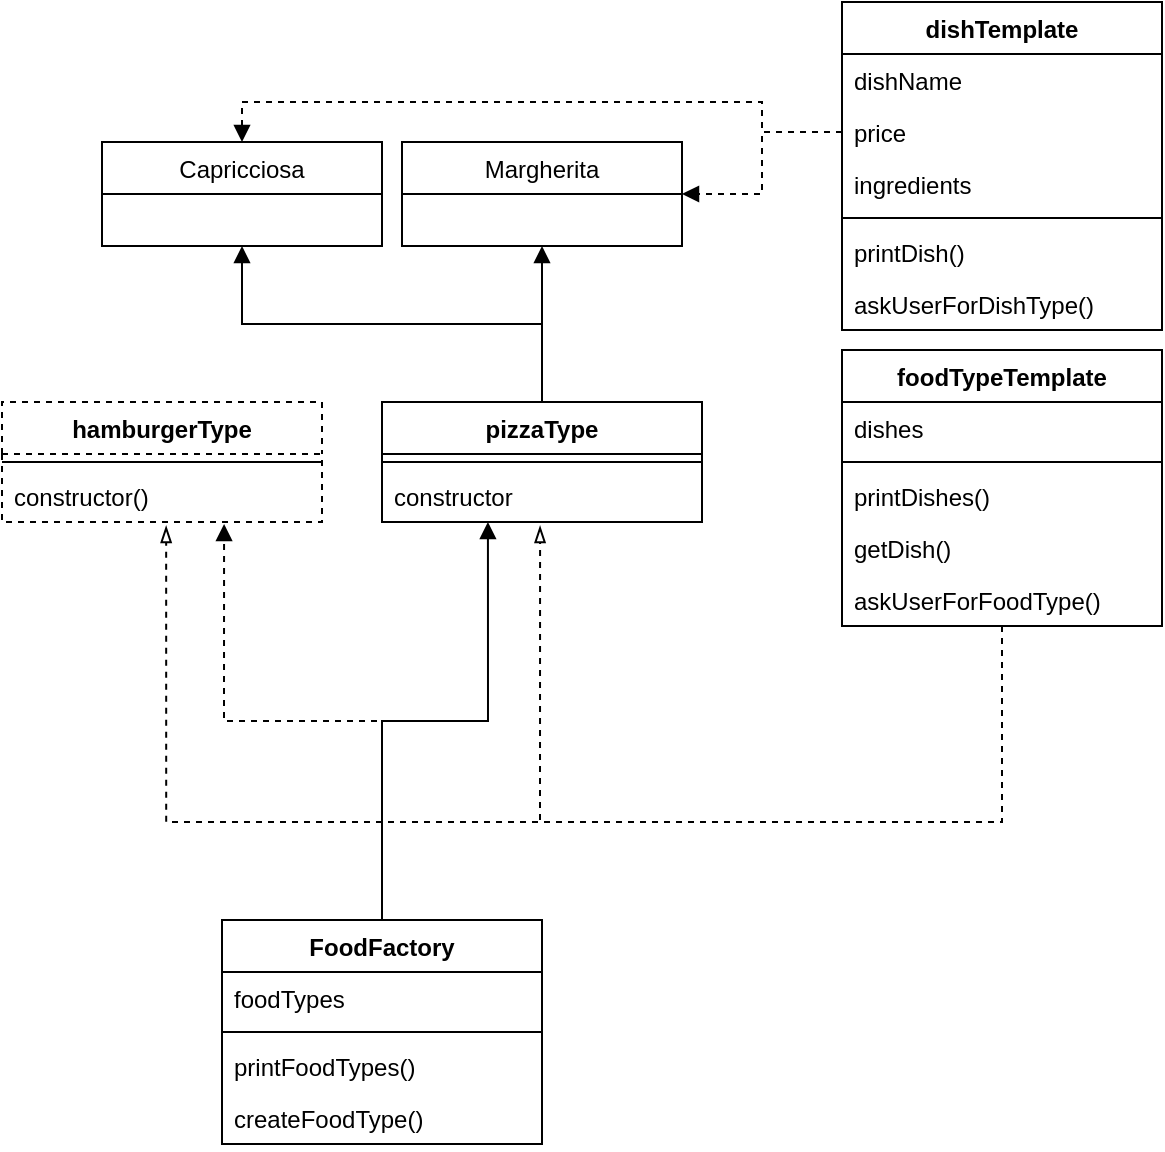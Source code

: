 <mxfile version="13.7.9" type="device"><diagram id="C5RBs43oDa-KdzZeNtuy" name="Page-1"><mxGraphModel dx="1422" dy="822" grid="1" gridSize="10" guides="1" tooltips="1" connect="1" arrows="1" fold="1" page="1" pageScale="1" pageWidth="827" pageHeight="1169" math="0" shadow="0"><root><mxCell id="WIyWlLk6GJQsqaUBKTNV-0"/><mxCell id="WIyWlLk6GJQsqaUBKTNV-1" parent="WIyWlLk6GJQsqaUBKTNV-0"/><mxCell id="OWBhrWrHPRHPCyyj8bG4-45" style="edgeStyle=orthogonalEdgeStyle;rounded=0;orthogonalLoop=1;jettySize=auto;html=1;entryX=0.5;entryY=1;entryDx=0;entryDy=0;endArrow=block;endFill=1;" parent="WIyWlLk6GJQsqaUBKTNV-1" source="OWBhrWrHPRHPCyyj8bG4-25" target="OWBhrWrHPRHPCyyj8bG4-40" edge="1"><mxGeometry relative="1" as="geometry"/></mxCell><mxCell id="OWBhrWrHPRHPCyyj8bG4-48" style="edgeStyle=orthogonalEdgeStyle;rounded=0;orthogonalLoop=1;jettySize=auto;html=1;entryX=0.5;entryY=1;entryDx=0;entryDy=0;endArrow=block;endFill=1;" parent="WIyWlLk6GJQsqaUBKTNV-1" source="OWBhrWrHPRHPCyyj8bG4-25" target="OWBhrWrHPRHPCyyj8bG4-46" edge="1"><mxGeometry relative="1" as="geometry"/></mxCell><mxCell id="OWBhrWrHPRHPCyyj8bG4-25" value="pizzaType" style="swimlane;fontStyle=1;align=center;verticalAlign=top;childLayout=stackLayout;horizontal=1;startSize=26;horizontalStack=0;resizeParent=1;resizeParentMax=0;resizeLast=0;collapsible=1;marginBottom=0;" parent="WIyWlLk6GJQsqaUBKTNV-1" vertex="1"><mxGeometry x="280" y="270" width="160" height="60" as="geometry"/></mxCell><mxCell id="OWBhrWrHPRHPCyyj8bG4-27" value="" style="line;strokeWidth=1;fillColor=none;align=left;verticalAlign=middle;spacingTop=-1;spacingLeft=3;spacingRight=3;rotatable=0;labelPosition=right;points=[];portConstraint=eastwest;" parent="OWBhrWrHPRHPCyyj8bG4-25" vertex="1"><mxGeometry y="26" width="160" height="8" as="geometry"/></mxCell><mxCell id="OWBhrWrHPRHPCyyj8bG4-28" value="constructor" style="text;strokeColor=none;fillColor=none;align=left;verticalAlign=top;spacingLeft=4;spacingRight=4;overflow=hidden;rotatable=0;points=[[0,0.5],[1,0.5]];portConstraint=eastwest;" parent="OWBhrWrHPRHPCyyj8bG4-25" vertex="1"><mxGeometry y="34" width="160" height="26" as="geometry"/></mxCell><mxCell id="OWBhrWrHPRHPCyyj8bG4-21" value="hamburgerType" style="swimlane;fontStyle=1;align=center;verticalAlign=top;childLayout=stackLayout;horizontal=1;startSize=26;horizontalStack=0;resizeParent=1;resizeParentMax=0;resizeLast=0;collapsible=1;marginBottom=0;dashed=1;" parent="WIyWlLk6GJQsqaUBKTNV-1" vertex="1"><mxGeometry x="90" y="270" width="160" height="60" as="geometry"/></mxCell><mxCell id="OWBhrWrHPRHPCyyj8bG4-23" value="" style="line;strokeWidth=1;fillColor=none;align=left;verticalAlign=middle;spacingTop=-1;spacingLeft=3;spacingRight=3;rotatable=0;labelPosition=right;points=[];portConstraint=eastwest;" parent="OWBhrWrHPRHPCyyj8bG4-21" vertex="1"><mxGeometry y="26" width="160" height="8" as="geometry"/></mxCell><mxCell id="OWBhrWrHPRHPCyyj8bG4-24" value="constructor()" style="text;strokeColor=none;fillColor=none;align=left;verticalAlign=top;spacingLeft=4;spacingRight=4;overflow=hidden;rotatable=0;points=[[0,0.5],[1,0.5]];portConstraint=eastwest;" parent="OWBhrWrHPRHPCyyj8bG4-21" vertex="1"><mxGeometry y="34" width="160" height="26" as="geometry"/></mxCell><mxCell id="OWBhrWrHPRHPCyyj8bG4-29" style="edgeStyle=orthogonalEdgeStyle;rounded=0;orthogonalLoop=1;jettySize=auto;html=1;entryX=0.494;entryY=1.077;entryDx=0;entryDy=0;entryPerimeter=0;dashed=1;endArrow=blockThin;endFill=0;" parent="WIyWlLk6GJQsqaUBKTNV-1" source="OWBhrWrHPRHPCyyj8bG4-14" target="OWBhrWrHPRHPCyyj8bG4-28" edge="1"><mxGeometry relative="1" as="geometry"><mxPoint x="590" y="520" as="targetPoint"/><Array as="points"><mxPoint x="590" y="480"/><mxPoint x="359" y="480"/></Array></mxGeometry></mxCell><mxCell id="OWBhrWrHPRHPCyyj8bG4-30" style="edgeStyle=orthogonalEdgeStyle;rounded=0;orthogonalLoop=1;jettySize=auto;html=1;entryX=0.513;entryY=1.077;entryDx=0;entryDy=0;entryPerimeter=0;dashed=1;endArrow=blockThin;endFill=0;" parent="WIyWlLk6GJQsqaUBKTNV-1" source="OWBhrWrHPRHPCyyj8bG4-14" target="OWBhrWrHPRHPCyyj8bG4-24" edge="1"><mxGeometry relative="1" as="geometry"><mxPoint x="590" y="550" as="targetPoint"/><Array as="points"><mxPoint x="590" y="480"/><mxPoint x="172" y="480"/></Array></mxGeometry></mxCell><mxCell id="OWBhrWrHPRHPCyyj8bG4-14" value="foodTypeTemplate" style="swimlane;fontStyle=1;align=center;verticalAlign=top;childLayout=stackLayout;horizontal=1;startSize=26;horizontalStack=0;resizeParent=1;resizeParentMax=0;resizeLast=0;collapsible=1;marginBottom=0;" parent="WIyWlLk6GJQsqaUBKTNV-1" vertex="1"><mxGeometry x="510" y="244" width="160" height="138" as="geometry"/></mxCell><mxCell id="OWBhrWrHPRHPCyyj8bG4-19" value="dishes" style="text;strokeColor=none;fillColor=none;align=left;verticalAlign=top;spacingLeft=4;spacingRight=4;overflow=hidden;rotatable=0;points=[[0,0.5],[1,0.5]];portConstraint=eastwest;" parent="OWBhrWrHPRHPCyyj8bG4-14" vertex="1"><mxGeometry y="26" width="160" height="26" as="geometry"/></mxCell><mxCell id="OWBhrWrHPRHPCyyj8bG4-16" value="" style="line;strokeWidth=1;fillColor=none;align=left;verticalAlign=middle;spacingTop=-1;spacingLeft=3;spacingRight=3;rotatable=0;labelPosition=right;points=[];portConstraint=eastwest;" parent="OWBhrWrHPRHPCyyj8bG4-14" vertex="1"><mxGeometry y="52" width="160" height="8" as="geometry"/></mxCell><mxCell id="OWBhrWrHPRHPCyyj8bG4-17" value="printDishes()" style="text;strokeColor=none;fillColor=none;align=left;verticalAlign=top;spacingLeft=4;spacingRight=4;overflow=hidden;rotatable=0;points=[[0,0.5],[1,0.5]];portConstraint=eastwest;" parent="OWBhrWrHPRHPCyyj8bG4-14" vertex="1"><mxGeometry y="60" width="160" height="26" as="geometry"/></mxCell><mxCell id="OWBhrWrHPRHPCyyj8bG4-20" value="getDish()" style="text;strokeColor=none;fillColor=none;align=left;verticalAlign=top;spacingLeft=4;spacingRight=4;overflow=hidden;rotatable=0;points=[[0,0.5],[1,0.5]];portConstraint=eastwest;" parent="OWBhrWrHPRHPCyyj8bG4-14" vertex="1"><mxGeometry y="86" width="160" height="26" as="geometry"/></mxCell><mxCell id="TbhGunwvn74JPHyMKySo-0" value="askUserForFoodType()" style="text;strokeColor=none;fillColor=none;align=left;verticalAlign=top;spacingLeft=4;spacingRight=4;overflow=hidden;rotatable=0;points=[[0,0.5],[1,0.5]];portConstraint=eastwest;" vertex="1" parent="OWBhrWrHPRHPCyyj8bG4-14"><mxGeometry y="112" width="160" height="26" as="geometry"/></mxCell><mxCell id="OWBhrWrHPRHPCyyj8bG4-31" style="edgeStyle=orthogonalEdgeStyle;rounded=0;orthogonalLoop=1;jettySize=auto;html=1;entryX=0.694;entryY=1.038;entryDx=0;entryDy=0;entryPerimeter=0;endArrow=block;endFill=1;dashed=1;" parent="WIyWlLk6GJQsqaUBKTNV-1" source="OWBhrWrHPRHPCyyj8bG4-4" target="OWBhrWrHPRHPCyyj8bG4-24" edge="1"><mxGeometry relative="1" as="geometry"/></mxCell><mxCell id="OWBhrWrHPRHPCyyj8bG4-33" style="edgeStyle=orthogonalEdgeStyle;rounded=0;orthogonalLoop=1;jettySize=auto;html=1;entryX=0.331;entryY=1;entryDx=0;entryDy=0;entryPerimeter=0;endArrow=block;endFill=1;" parent="WIyWlLk6GJQsqaUBKTNV-1" source="OWBhrWrHPRHPCyyj8bG4-4" target="OWBhrWrHPRHPCyyj8bG4-28" edge="1"><mxGeometry relative="1" as="geometry"/></mxCell><mxCell id="OWBhrWrHPRHPCyyj8bG4-4" value="FoodFactory" style="swimlane;fontStyle=1;align=center;verticalAlign=top;childLayout=stackLayout;horizontal=1;startSize=26;horizontalStack=0;resizeParent=1;resizeParentMax=0;resizeLast=0;collapsible=1;marginBottom=0;" parent="WIyWlLk6GJQsqaUBKTNV-1" vertex="1"><mxGeometry x="200" y="529" width="160" height="112" as="geometry"/></mxCell><mxCell id="OWBhrWrHPRHPCyyj8bG4-5" value="foodTypes" style="text;strokeColor=none;fillColor=none;align=left;verticalAlign=top;spacingLeft=4;spacingRight=4;overflow=hidden;rotatable=0;points=[[0,0.5],[1,0.5]];portConstraint=eastwest;" parent="OWBhrWrHPRHPCyyj8bG4-4" vertex="1"><mxGeometry y="26" width="160" height="26" as="geometry"/></mxCell><mxCell id="OWBhrWrHPRHPCyyj8bG4-6" value="" style="line;strokeWidth=1;fillColor=none;align=left;verticalAlign=middle;spacingTop=-1;spacingLeft=3;spacingRight=3;rotatable=0;labelPosition=right;points=[];portConstraint=eastwest;" parent="OWBhrWrHPRHPCyyj8bG4-4" vertex="1"><mxGeometry y="52" width="160" height="8" as="geometry"/></mxCell><mxCell id="OWBhrWrHPRHPCyyj8bG4-7" value="printFoodTypes()" style="text;strokeColor=none;fillColor=none;align=left;verticalAlign=top;spacingLeft=4;spacingRight=4;overflow=hidden;rotatable=0;points=[[0,0.5],[1,0.5]];portConstraint=eastwest;" parent="OWBhrWrHPRHPCyyj8bG4-4" vertex="1"><mxGeometry y="60" width="160" height="26" as="geometry"/></mxCell><mxCell id="OWBhrWrHPRHPCyyj8bG4-9" value="createFoodType()" style="text;strokeColor=none;fillColor=none;align=left;verticalAlign=top;spacingLeft=4;spacingRight=4;overflow=hidden;rotatable=0;points=[[0,0.5],[1,0.5]];portConstraint=eastwest;" parent="OWBhrWrHPRHPCyyj8bG4-4" vertex="1"><mxGeometry y="86" width="160" height="26" as="geometry"/></mxCell><mxCell id="OWBhrWrHPRHPCyyj8bG4-40" value="Margherita" style="swimlane;fontStyle=0;childLayout=stackLayout;horizontal=1;startSize=26;fillColor=none;horizontalStack=0;resizeParent=1;resizeParentMax=0;resizeLast=0;collapsible=1;marginBottom=0;" parent="WIyWlLk6GJQsqaUBKTNV-1" vertex="1"><mxGeometry x="290" y="140" width="140" height="52" as="geometry"/></mxCell><mxCell id="OWBhrWrHPRHPCyyj8bG4-44" style="edgeStyle=orthogonalEdgeStyle;rounded=0;orthogonalLoop=1;jettySize=auto;html=1;entryX=1;entryY=0.5;entryDx=0;entryDy=0;dashed=1;endArrow=block;endFill=1;" parent="WIyWlLk6GJQsqaUBKTNV-1" source="OWBhrWrHPRHPCyyj8bG4-38" target="OWBhrWrHPRHPCyyj8bG4-40" edge="1"><mxGeometry relative="1" as="geometry"/></mxCell><mxCell id="OWBhrWrHPRHPCyyj8bG4-46" value="Capricciosa" style="swimlane;fontStyle=0;childLayout=stackLayout;horizontal=1;startSize=26;fillColor=none;horizontalStack=0;resizeParent=1;resizeParentMax=0;resizeLast=0;collapsible=1;marginBottom=0;" parent="WIyWlLk6GJQsqaUBKTNV-1" vertex="1"><mxGeometry x="140" y="140" width="140" height="52" as="geometry"/></mxCell><mxCell id="OWBhrWrHPRHPCyyj8bG4-47" style="edgeStyle=orthogonalEdgeStyle;rounded=0;orthogonalLoop=1;jettySize=auto;html=1;entryX=0.5;entryY=0;entryDx=0;entryDy=0;endArrow=block;endFill=1;exitX=0;exitY=0.5;exitDx=0;exitDy=0;dashed=1;" parent="WIyWlLk6GJQsqaUBKTNV-1" source="OWBhrWrHPRHPCyyj8bG4-38" target="OWBhrWrHPRHPCyyj8bG4-46" edge="1"><mxGeometry relative="1" as="geometry"><Array as="points"><mxPoint x="470" y="135"/><mxPoint x="470" y="120"/><mxPoint x="210" y="120"/></Array></mxGeometry></mxCell><mxCell id="OWBhrWrHPRHPCyyj8bG4-34" value="dishTemplate" style="swimlane;fontStyle=1;align=center;verticalAlign=top;childLayout=stackLayout;horizontal=1;startSize=26;horizontalStack=0;resizeParent=1;resizeParentMax=0;resizeLast=0;collapsible=1;marginBottom=0;" parent="WIyWlLk6GJQsqaUBKTNV-1" vertex="1"><mxGeometry x="510" y="70" width="160" height="164" as="geometry"/></mxCell><mxCell id="OWBhrWrHPRHPCyyj8bG4-35" value="dishName" style="text;strokeColor=none;fillColor=none;align=left;verticalAlign=top;spacingLeft=4;spacingRight=4;overflow=hidden;rotatable=0;points=[[0,0.5],[1,0.5]];portConstraint=eastwest;" parent="OWBhrWrHPRHPCyyj8bG4-34" vertex="1"><mxGeometry y="26" width="160" height="26" as="geometry"/></mxCell><mxCell id="OWBhrWrHPRHPCyyj8bG4-38" value="price" style="text;strokeColor=none;fillColor=none;align=left;verticalAlign=top;spacingLeft=4;spacingRight=4;overflow=hidden;rotatable=0;points=[[0,0.5],[1,0.5]];portConstraint=eastwest;" parent="OWBhrWrHPRHPCyyj8bG4-34" vertex="1"><mxGeometry y="52" width="160" height="26" as="geometry"/></mxCell><mxCell id="OWBhrWrHPRHPCyyj8bG4-39" value="ingredients" style="text;strokeColor=none;fillColor=none;align=left;verticalAlign=top;spacingLeft=4;spacingRight=4;overflow=hidden;rotatable=0;points=[[0,0.5],[1,0.5]];portConstraint=eastwest;" parent="OWBhrWrHPRHPCyyj8bG4-34" vertex="1"><mxGeometry y="78" width="160" height="26" as="geometry"/></mxCell><mxCell id="OWBhrWrHPRHPCyyj8bG4-36" value="" style="line;strokeWidth=1;fillColor=none;align=left;verticalAlign=middle;spacingTop=-1;spacingLeft=3;spacingRight=3;rotatable=0;labelPosition=right;points=[];portConstraint=eastwest;" parent="OWBhrWrHPRHPCyyj8bG4-34" vertex="1"><mxGeometry y="104" width="160" height="8" as="geometry"/></mxCell><mxCell id="OWBhrWrHPRHPCyyj8bG4-37" value="printDish()" style="text;strokeColor=none;fillColor=none;align=left;verticalAlign=top;spacingLeft=4;spacingRight=4;overflow=hidden;rotatable=0;points=[[0,0.5],[1,0.5]];portConstraint=eastwest;" parent="OWBhrWrHPRHPCyyj8bG4-34" vertex="1"><mxGeometry y="112" width="160" height="26" as="geometry"/></mxCell><mxCell id="TbhGunwvn74JPHyMKySo-1" value="askUserForDishType()" style="text;strokeColor=none;fillColor=none;align=left;verticalAlign=top;spacingLeft=4;spacingRight=4;overflow=hidden;rotatable=0;points=[[0,0.5],[1,0.5]];portConstraint=eastwest;" vertex="1" parent="OWBhrWrHPRHPCyyj8bG4-34"><mxGeometry y="138" width="160" height="26" as="geometry"/></mxCell></root></mxGraphModel></diagram></mxfile>